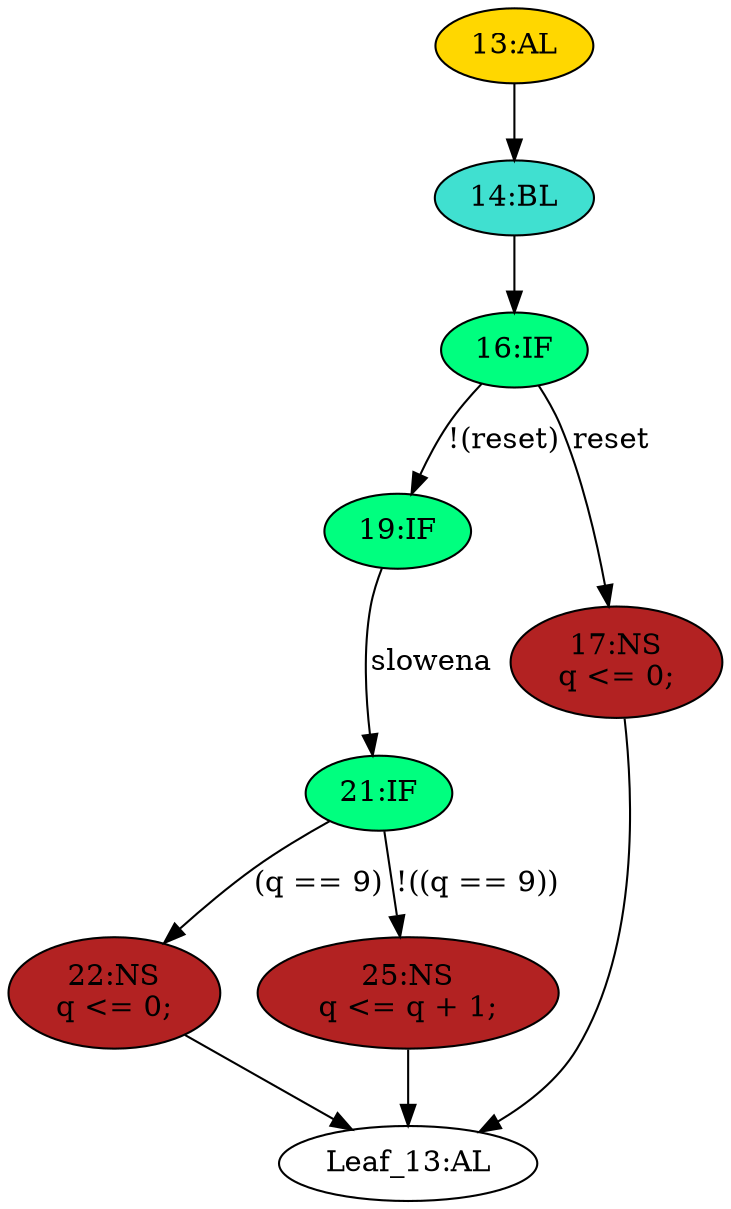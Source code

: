 strict digraph "" {
	node [label="\N"];
	"16:IF"	[ast="<pyverilog.vparser.ast.IfStatement object at 0x7f5daf728410>",
		fillcolor=springgreen,
		label="16:IF",
		statements="[]",
		style=filled,
		typ=IfStatement];
	"19:IF"	[ast="<pyverilog.vparser.ast.IfStatement object at 0x7f5daf728550>",
		fillcolor=springgreen,
		label="19:IF",
		statements="[]",
		style=filled,
		typ=IfStatement];
	"16:IF" -> "19:IF"	[cond="['reset']",
		label="!(reset)",
		lineno=16];
	"17:NS"	[ast="<pyverilog.vparser.ast.NonblockingSubstitution object at 0x7f5daf728a50>",
		fillcolor=firebrick,
		label="17:NS
q <= 0;",
		statements="[<pyverilog.vparser.ast.NonblockingSubstitution object at 0x7f5daf728a50>]",
		style=filled,
		typ=NonblockingSubstitution];
	"16:IF" -> "17:NS"	[cond="['reset']",
		label=reset,
		lineno=16];
	"14:BL"	[ast="<pyverilog.vparser.ast.Block object at 0x7f5daf728bd0>",
		fillcolor=turquoise,
		label="14:BL",
		statements="[]",
		style=filled,
		typ=Block];
	"14:BL" -> "16:IF"	[cond="[]",
		lineno=None];
	"21:IF"	[ast="<pyverilog.vparser.ast.IfStatement object at 0x7f5daf7285d0>",
		fillcolor=springgreen,
		label="21:IF",
		statements="[]",
		style=filled,
		typ=IfStatement];
	"19:IF" -> "21:IF"	[cond="['slowena']",
		label=slowena,
		lineno=19];
	"Leaf_13:AL"	[def_var="['q']",
		label="Leaf_13:AL"];
	"22:NS"	[ast="<pyverilog.vparser.ast.NonblockingSubstitution object at 0x7f5daf728810>",
		fillcolor=firebrick,
		label="22:NS
q <= 0;",
		statements="[<pyverilog.vparser.ast.NonblockingSubstitution object at 0x7f5daf728810>]",
		style=filled,
		typ=NonblockingSubstitution];
	"21:IF" -> "22:NS"	[cond="['q']",
		label="(q == 9)",
		lineno=21];
	"25:NS"	[ast="<pyverilog.vparser.ast.NonblockingSubstitution object at 0x7f5daf728610>",
		fillcolor=firebrick,
		label="25:NS
q <= q + 1;",
		statements="[<pyverilog.vparser.ast.NonblockingSubstitution object at 0x7f5daf728610>]",
		style=filled,
		typ=NonblockingSubstitution];
	"21:IF" -> "25:NS"	[cond="['q']",
		label="!((q == 9))",
		lineno=21];
	"22:NS" -> "Leaf_13:AL"	[cond="[]",
		lineno=None];
	"25:NS" -> "Leaf_13:AL"	[cond="[]",
		lineno=None];
	"13:AL"	[ast="<pyverilog.vparser.ast.Always object at 0x7f5daf728cd0>",
		clk_sens=True,
		fillcolor=gold,
		label="13:AL",
		sens="['clk', 'reset']",
		statements="[]",
		style=filled,
		typ=Always,
		use_var="['q', 'reset', 'slowena']"];
	"13:AL" -> "14:BL"	[cond="[]",
		lineno=None];
	"17:NS" -> "Leaf_13:AL"	[cond="[]",
		lineno=None];
}
